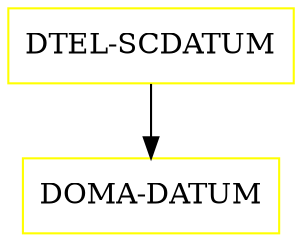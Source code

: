 digraph G {
  "DTEL-SCDATUM" [shape=box,color=yellow];
  "DOMA-DATUM" [shape=box,color=yellow,URL="./DOMA_DATUM.html"];
  "DTEL-SCDATUM" -> "DOMA-DATUM";
}
